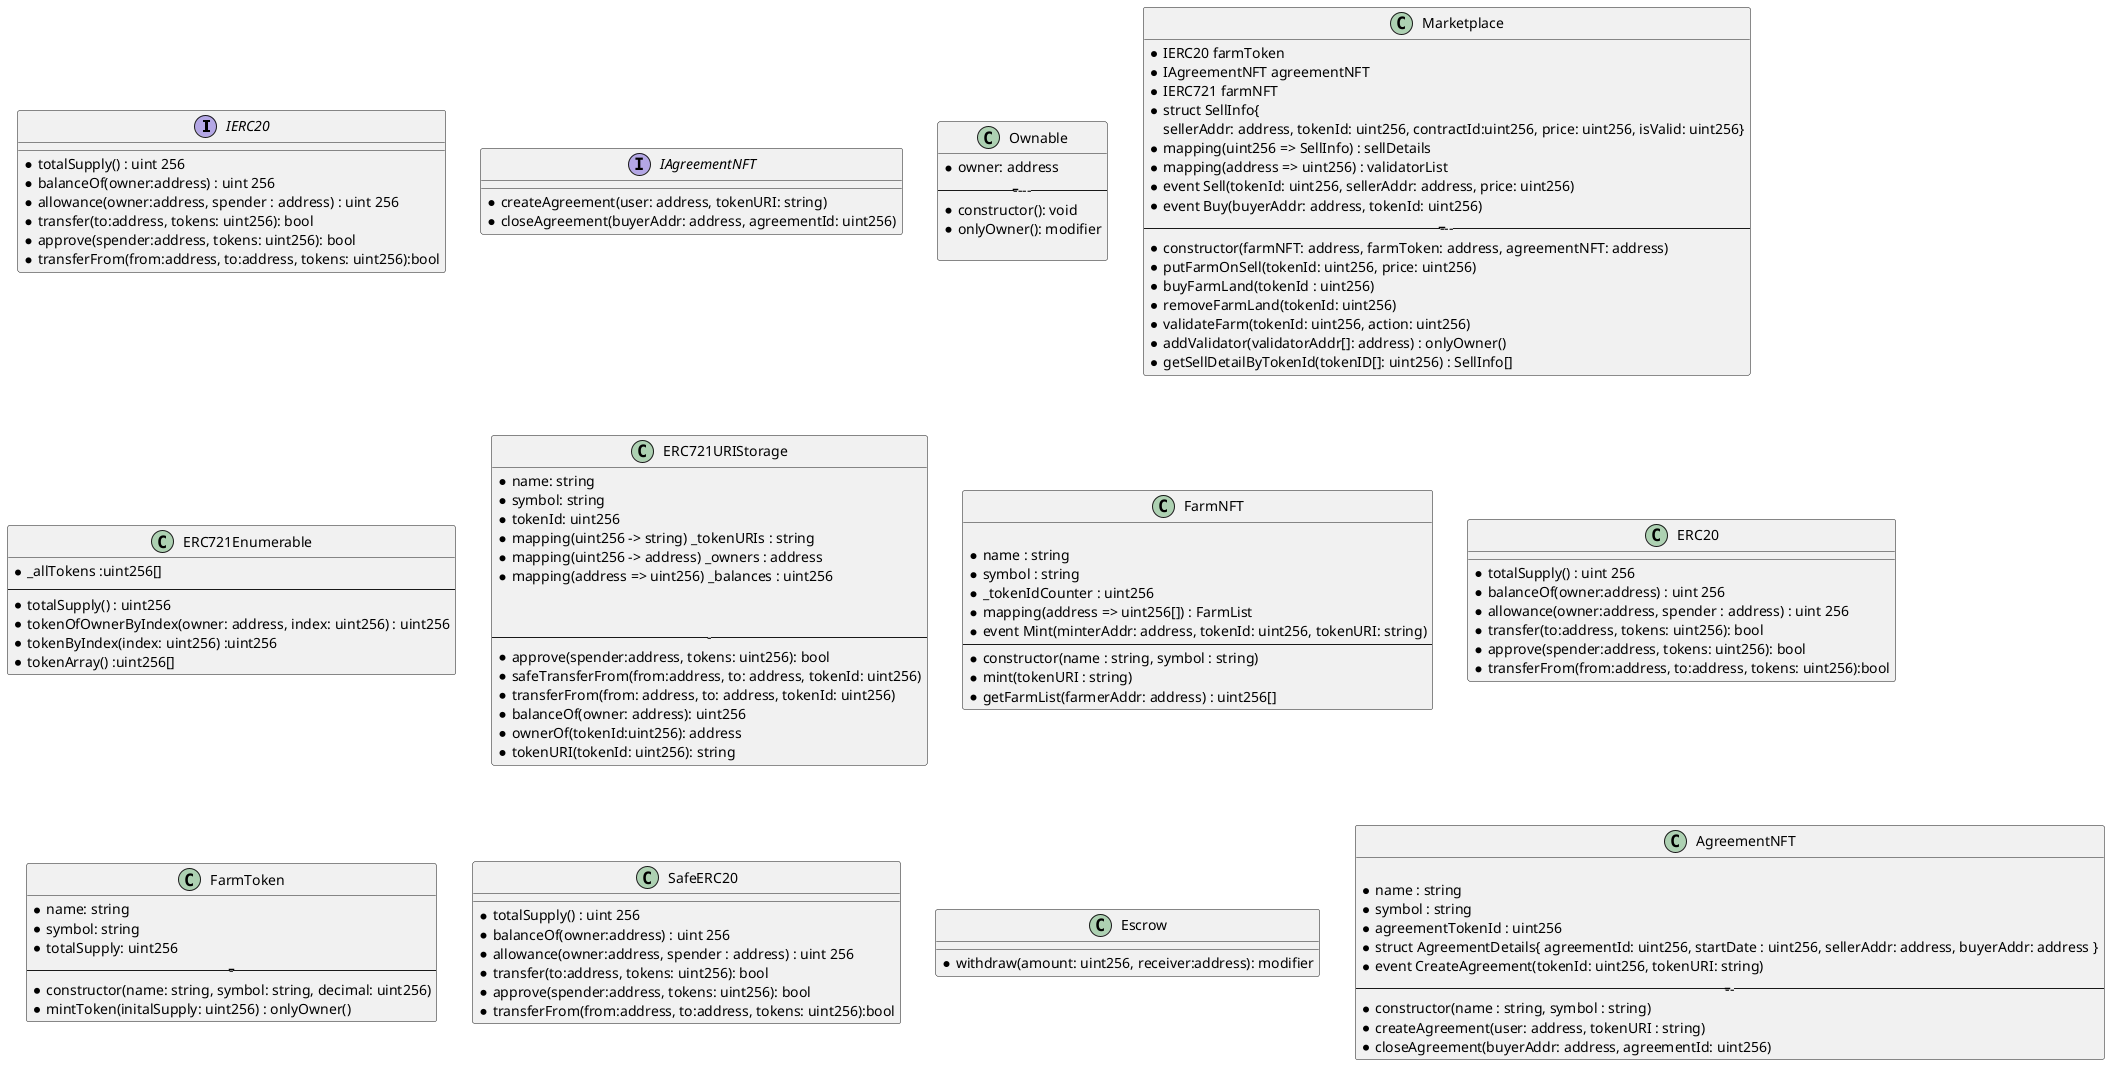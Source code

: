 @startuml
skinparam linetype polyline
skinparam linetype ortho
skinparam groupInheritance 1
interface IERC20{
*totalSupply() : uint 256
*balanceOf(owner:address) : uint 256
*allowance(owner:address, spender : address) : uint 256
*transfer(to:address, tokens: uint256): bool
*approve(spender:address, tokens: uint256): bool
*transferFrom(from:address, to:address, tokens: uint256):bool
}


interface IAgreementNFT{
*createAgreement(user: address, tokenURI: string)
*closeAgreement(buyerAddr: address, agreementId: uint256)
}


class Ownable{
*owner: address
------------
*constructor(): void
*onlyOwner(): modifier

}

class Marketplace{
* IERC20 farmToken
* IAgreementNFT agreementNFT
* IERC721 farmNFT
*struct SellInfo{
sellerAddr: address, tokenId: uint256, contractId:uint256, price: uint256, isValid: uint256}
*mapping(uint256 => SellInfo) : sellDetails
*mapping(address => uint256) : validatorList
*event Sell(tokenId: uint256, sellerAddr: address, price: uint256)
*event Buy(buyerAddr: address, tokenId: uint256)
-----------
*constructor(farmNFT: address, farmToken: address, agreementNFT: address)
*putFarmOnSell(tokenId: uint256, price: uint256)
*buyFarmLand(tokenId : uint256)
*removeFarmLand(tokenId: uint256)
*validateFarm(tokenId: uint256, action: uint256) 
*addValidator(validatorAddr[]: address) : onlyOwner()
*getSellDetailByTokenId(tokenID[]: uint256) : SellInfo[]
}



class ERC721Enumerable{
*_allTokens :uint256[]
--------
*totalSupply() : uint256
*tokenOfOwnerByIndex(owner: address, index: uint256) : uint256
*tokenByIndex(index: uint256) :uint256
*tokenArray() :uint256[]
}

class ERC721URIStorage{
*name: string
*symbol: string
*tokenId: uint256
*mapping(uint256 -> string) _tokenURIs : string
*mapping(uint256 -> address) _owners : address
*mapping(address => uint256) _balances : uint256


-----
*approve(spender:address, tokens: uint256): bool
*safeTransferFrom(from:address, to: address, tokenId: uint256)
*transferFrom(from: address, to: address, tokenId: uint256)
*balanceOf(owner: address): uint256
*ownerOf(tokenId:uint256): address
*tokenURI(tokenId: uint256): string
}

class FarmNFT{

*name : string
*symbol : string
*_tokenIdCounter : uint256
*mapping(address => uint256[]) : FarmList
* event Mint(minterAddr: address, tokenId: uint256, tokenURI: string)
--
*constructor(name : string, symbol : string)
*mint(tokenURI : string)
*getFarmList(farmerAddr: address) : uint256[]
}

class ERC20{
*totalSupply() : uint 256
*balanceOf(owner:address) : uint 256
*allowance(owner:address, spender : address) : uint 256
*transfer(to:address, tokens: uint256): bool
*approve(spender:address, tokens: uint256): bool
*transferFrom(from:address, to:address, tokens: uint256):bool
}



class FarmToken{
*name: string
*symbol: string
*totalSupply: uint256
---------
*constructor(name: string, symbol: string, decimal: uint256)
*mintToken(initalSupply: uint256) : onlyOwner()
}


class SafeERC20{
*totalSupply() : uint 256
*balanceOf(owner:address) : uint 256
*allowance(owner:address, spender : address) : uint 256
*transfer(to:address, tokens: uint256): bool
*approve(spender:address, tokens: uint256): bool
*transferFrom(from:address, to:address, tokens: uint256):bool
}


class Escrow{
*withdraw(amount: uint256, receiver:address): modifier
}


class AgreementNFT{

*name : string
*symbol : string
*agreementTokenId : uint256
*struct AgreementDetails{ agreementId: uint256, startDate : uint256, sellerAddr: address, buyerAddr: address }
*event CreateAgreement(tokenId: uint256, tokenURI: string)
----------
*constructor(name : string, symbol : string)
*createAgreement(user: address, tokenURI : string)
*closeAgreement(buyerAddr: address, agreementId: uint256)
}

@enduml

@startuml
FarmNFT -right-> ERC721URIStorage
AgreementNFT -> ERC721URIStorage



IERC20 <|-- Marketplace
Ownable <- Marketplace
Ownable<|-- Escrow
Ownable<|-- FarmToken

FarmNFT <|-- Marketplace
IAgreementNFT <|-- Marketplace

ERC20<|-- FarmToken


SafeERC20<|-- Escrow


ERC721Enumerable <- AgreementNFT
ERC721Enumerable<|-- FarmNFT

@enduml
